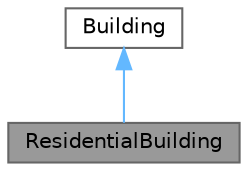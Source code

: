 digraph "ResidentialBuilding"
{
 // LATEX_PDF_SIZE
  bgcolor="transparent";
  edge [fontname=Helvetica,fontsize=10,labelfontname=Helvetica,labelfontsize=10];
  node [fontname=Helvetica,fontsize=10,shape=box,height=0.2,width=0.4];
  Node1 [id="Node000001",label="ResidentialBuilding",height=0.2,width=0.4,color="gray40", fillcolor="grey60", style="filled", fontcolor="black",tooltip="Represents a residential building in the simulation."];
  Node2 -> Node1 [id="edge1_Node000001_Node000002",dir="back",color="steelblue1",style="solid",tooltip=" "];
  Node2 [id="Node000002",label="Building",height=0.2,width=0.4,color="gray40", fillcolor="white", style="filled",URL="$classBuilding.html",tooltip="Represents a building with various properties and job management capabilities."];
}
